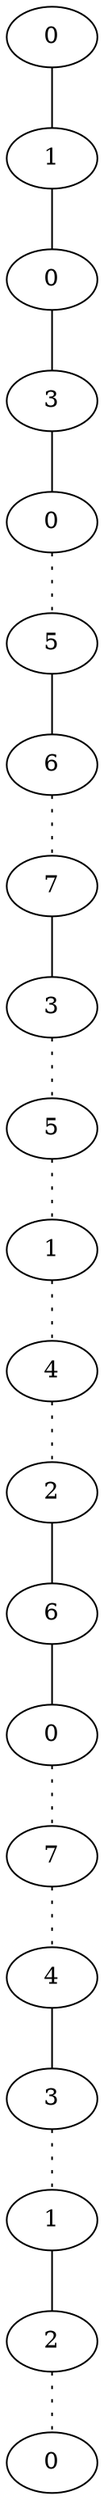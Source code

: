 graph {
a0[label=0];
a1[label=1];
a2[label=0];
a3[label=3];
a4[label=0];
a5[label=5];
a6[label=6];
a7[label=7];
a8[label=3];
a9[label=5];
a10[label=1];
a11[label=4];
a12[label=2];
a13[label=6];
a14[label=0];
a15[label=7];
a16[label=4];
a17[label=3];
a18[label=1];
a19[label=2];
a20[label=0];
a0 -- a1;
a1 -- a2;
a2 -- a3;
a3 -- a4;
a4 -- a5 [style=dotted];
a5 -- a6;
a6 -- a7 [style=dotted];
a7 -- a8;
a8 -- a9 [style=dotted];
a9 -- a10 [style=dotted];
a10 -- a11 [style=dotted];
a11 -- a12 [style=dotted];
a12 -- a13;
a13 -- a14;
a14 -- a15 [style=dotted];
a15 -- a16 [style=dotted];
a16 -- a17;
a17 -- a18 [style=dotted];
a18 -- a19;
a19 -- a20 [style=dotted];
}
